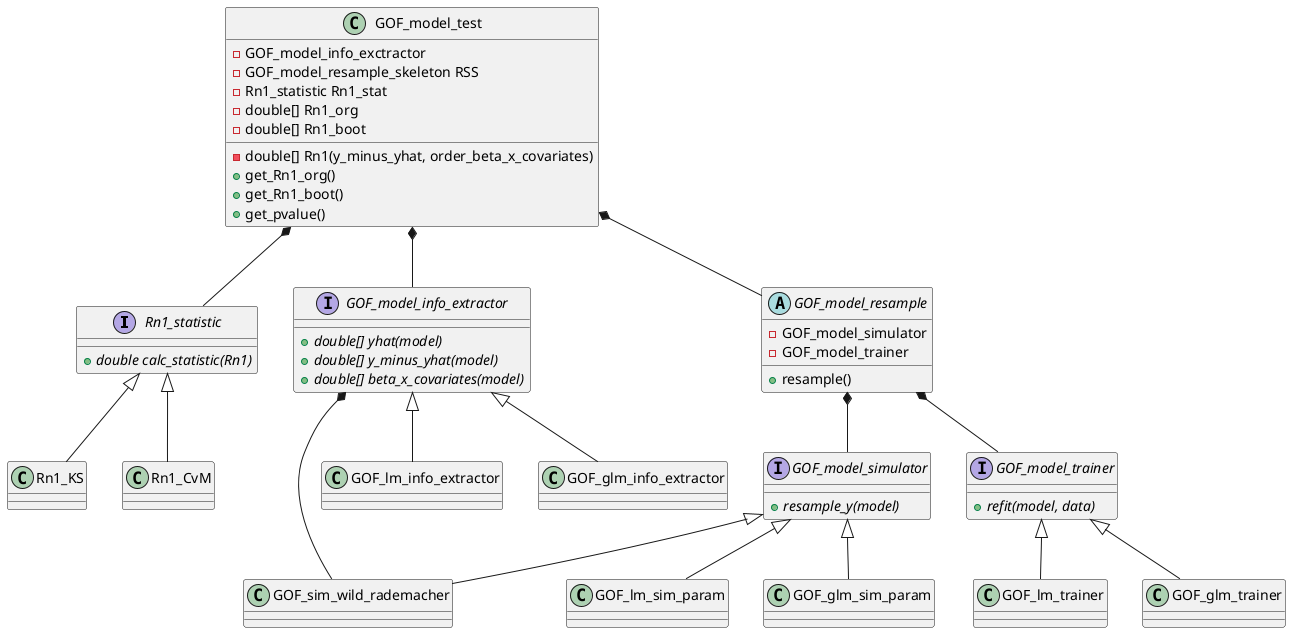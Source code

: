 @startuml
interface Rn1_statistic {
    + {abstract} double calc_statistic(Rn1)
}
Rn1_statistic <|-- Rn1_KS
Rn1_statistic <|-- Rn1_CvM
interface GOF_model_simulator {
    + {abstract} resample_y(model)
}
GOF_model_simulator <|-- GOF_lm_sim_param
GOF_model_simulator <|-- GOF_sim_wild_rademacher
GOF_model_simulator <|-- GOF_glm_sim_param
interface GOF_model_trainer {
    + {abstract} refit(model, data)
}
GOF_model_trainer <|-- GOF_lm_trainer
GOF_model_trainer <|-- GOF_glm_trainer
interface GOF_model_info_extractor {
    + {abstract} double[] yhat(model)
    + {abstract} double[] y_minus_yhat(model)
    + {abstract} double[] beta_x_covariates(model)
}
GOF_model_info_extractor <|-- GOF_lm_info_extractor
GOF_model_info_extractor <|-- GOF_glm_info_extractor
GOF_model_info_extractor *-- GOF_sim_wild_rademacher
abstract class GOF_model_resample {
    - GOF_model_simulator
    - GOF_model_trainer
    + resample()
}
GOF_model_resample *-- GOF_model_simulator
GOF_model_resample *-- GOF_model_trainer
class GOF_model_test {
    - GOF_model_info_exctractor
    - GOF_model_resample_skeleton RSS
    - Rn1_statistic Rn1_stat
    - double[] Rn1_org
    - double[] Rn1_boot
    - double[] Rn1(y_minus_yhat, order_beta_x_covariates)
    + get_Rn1_org()
    + get_Rn1_boot()
    + get_pvalue()
}
GOF_model_test *-- GOF_model_info_extractor
GOF_model_test *-- GOF_model_resample
GOF_model_test *-- Rn1_statistic
@enduml
